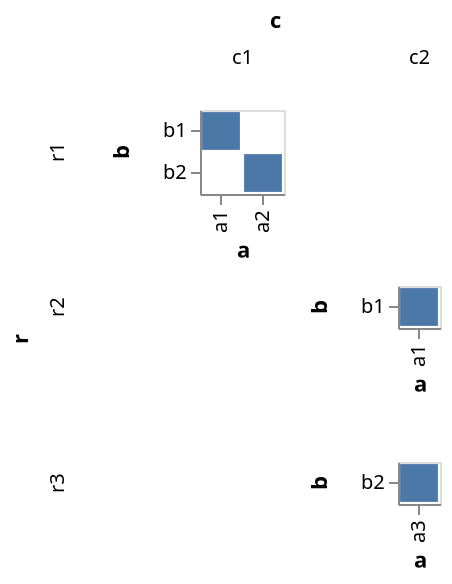 {
    "$schema": "https://vega.github.io/schema/vega/v3.0.json",
    "autosize": "pad",
    "padding": 5,
    "data": [
        {
            "name": "source_0",
            "values": [
                {
                    "r": "r1",
                    "c": "c1",
                    "a": "a1",
                    "b": "b1"
                },
                {
                    "r": "r1",
                    "c": "c1",
                    "a": "a2",
                    "b": "b2"
                },
                {
                    "r": "r2",
                    "c": "c2",
                    "a": "a1",
                    "b": "b1"
                },
                {
                    "r": "r3",
                    "c": "c2",
                    "a": "a3",
                    "b": "b2"
                }
            ]
        },
        {
            "name": "cross_column_domain_row_domain",
            "source": "source_0",
            "transform": [
                {
                    "type": "aggregate",
                    "groupby": [
                        "c",
                        "r"
                    ],
                    "fields": [
                        "a",
                        "b"
                    ],
                    "ops": [
                        "distinct",
                        "distinct"
                    ]
                }
            ]
        },
        {
            "name": "column_domain",
            "source": "cross_column_domain_row_domain",
            "transform": [
                {
                    "type": "aggregate",
                    "groupby": [
                        "c"
                    ],
                    "fields": [
                        "distinct_a"
                    ],
                    "ops": [
                        "max"
                    ],
                    "as": [
                        "distinct_a"
                    ]
                }
            ]
        },
        {
            "name": "row_domain",
            "source": "cross_column_domain_row_domain",
            "transform": [
                {
                    "type": "aggregate",
                    "groupby": [
                        "r"
                    ],
                    "fields": [
                        "distinct_b"
                    ],
                    "ops": [
                        "max"
                    ],
                    "as": [
                        "distinct_b"
                    ]
                }
            ]
        }
    ],
    "signals": [
        {
            "name": "child_x_step",
            "value": 21
        },
        {
            "name": "child_y_step",
            "value": 21
        }
    ],
    "layout": {
        "padding": {
            "row": 10,
            "column": 10
        },
        "offset": 10,
        "columns": {
            "signal": "length(data('column_domain'))"
        },
        "bounds": "full",
        "align": "all"
    },
    "marks": [
        {
            "name": "row_title",
            "role": "row-title",
            "type": "group",
            "marks": [
                {
                    "type": "text",
                    "role": "row-title-text",
                    "style": "guide-title",
                    "encode": {
                        "update": {
                            "align": {
                                "value": "center"
                            },
                            "text": {
                                "value": "r"
                            },
                            "angle": {
                                "value": 270
                            }
                        }
                    }
                }
            ]
        },
        {
            "name": "column_title",
            "role": "column-title",
            "type": "group",
            "marks": [
                {
                    "type": "text",
                    "role": "column-title-text",
                    "style": "guide-title",
                    "encode": {
                        "update": {
                            "align": {
                                "value": "center"
                            },
                            "text": {
                                "value": "c"
                            }
                        }
                    }
                }
            ]
        },
        {
            "name": "row_header",
            "type": "group",
            "role": "row-header",
            "from": {
                "data": "row_domain"
            },
            "sort": {
                "field": "datum[\"r\"]",
                "order": "ascending"
            },
            "title": {
                "text": {
                    "signal": "''+parent[\"r\"]"
                },
                "offset": 10,
                "orient": "left",
                "style": "guide-label"
            },
            "encode": {
                "update": {
                    "height": {
                        "signal": "bandspace(datum[\"distinct_b\"], 0.1, 0.05) * child_y_step"
                    }
                }
            }
        },
        {
            "name": "column_header",
            "type": "group",
            "role": "column-header",
            "from": {
                "data": "column_domain"
            },
            "sort": {
                "field": "datum[\"c\"]",
                "order": "ascending"
            },
            "title": {
                "text": {
                    "signal": "''+parent[\"c\"]"
                },
                "offset": 10,
                "orient": "top",
                "style": "guide-label"
            },
            "encode": {
                "update": {
                    "width": {
                        "signal": "bandspace(datum[\"distinct_a\"], 0.1, 0.05) * child_x_step"
                    }
                }
            }
        },
        {
            "name": "cell",
            "type": "group",
            "style": "cell",
            "from": {
                "facet": {
                    "name": "facet",
                    "data": "source_0",
                    "groupby": [
                        "r",
                        "c"
                    ],
                    "aggregate": {
                        "cross": true,
                        "fields": [
                            "a",
                            "b"
                        ],
                        "ops": [
                            "distinct",
                            "distinct"
                        ]
                    }
                }
            },
            "sort": {
                "field": [
                    "datum[\"r\"]",
                    "datum[\"c\"]"
                ],
                "order": [
                    "ascending",
                    "ascending"
                ]
            },
            "encode": {
                "update": {
                    "width": {
                        "signal": "bandspace(datum[\"distinct_a\"], 0.1, 0.05) * child_x_step"
                    },
                    "height": {
                        "signal": "bandspace(datum[\"distinct_b\"], 0.1, 0.05) * child_y_step"
                    }
                }
            },
            "marks": [
                {
                    "name": "child_marks",
                    "type": "rect",
                    "style": [
                        "rect"
                    ],
                    "from": {
                        "data": "facet"
                    },
                    "encode": {
                        "update": {
                            "x": {
                                "scale": "child_x",
                                "field": "a"
                            },
                            "width": {
                                "scale": "child_x",
                                "band": true
                            },
                            "y": {
                                "scale": "child_y",
                                "field": "b"
                            },
                            "height": {
                                "scale": "child_y",
                                "band": true
                            },
                            "fill": {
                                "value": "#4c78a8"
                            }
                        }
                    }
                }
            ],
            "scales": [
                {
                    "name": "child_x",
                    "type": "band",
                    "domain": {
                        "data": "facet",
                        "field": "a",
                        "sort": true
                    },
                    "range": {
                        "step": {
                            "signal": "child_x_step"
                        }
                    },
                    "paddingInner": 0.1,
                    "paddingOuter": 0.05
                },
                {
                    "name": "child_y",
                    "type": "band",
                    "domain": {
                        "data": "facet",
                        "field": "b",
                        "sort": true
                    },
                    "range": {
                        "step": {
                            "signal": "child_y_step"
                        }
                    },
                    "paddingInner": 0.1,
                    "paddingOuter": 0.05
                }
            ],
            "axes": [
                {
                    "scale": "child_x",
                    "orient": "bottom",
                    "title": "a",
                    "zindex": 1,
                    "encode": {
                        "labels": {
                            "update": {
                                "angle": {
                                    "value": 270
                                },
                                "align": {
                                    "value": "right"
                                },
                                "baseline": {
                                    "value": "middle"
                                }
                            }
                        }
                    }
                },
                {
                    "scale": "child_y",
                    "orient": "left",
                    "title": "b",
                    "zindex": 1
                }
            ]
        }
    ],
    "config": {
        "boxExtent": 1.5,
        "axisY": {
            "minExtent": 30
        }
    }
}
